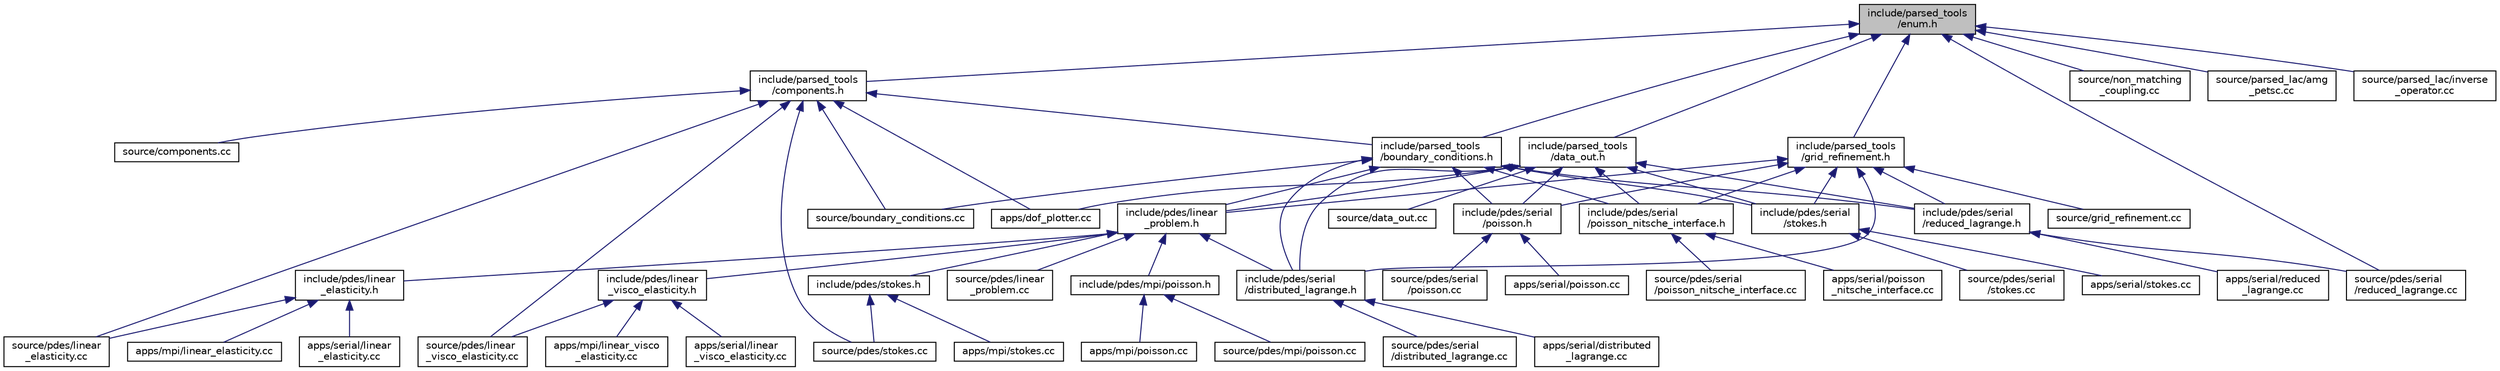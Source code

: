 digraph "include/parsed_tools/enum.h"
{
 // LATEX_PDF_SIZE
  bgcolor="transparent";
  edge [fontname="Helvetica",fontsize="10",labelfontname="Helvetica",labelfontsize="10"];
  node [fontname="Helvetica",fontsize="10",shape=record];
  Node1 [label="include/parsed_tools\l/enum.h",height=0.2,width=0.4,color="black", fillcolor="grey75", style="filled", fontcolor="black",tooltip=" "];
  Node1 -> Node2 [dir="back",color="midnightblue",fontsize="10",style="solid",fontname="Helvetica"];
  Node2 [label="include/parsed_tools\l/boundary_conditions.h",height=0.2,width=0.4,color="black",URL="$boundary__conditions_8h.html",tooltip=" "];
  Node2 -> Node3 [dir="back",color="midnightblue",fontsize="10",style="solid",fontname="Helvetica"];
  Node3 [label="include/pdes/linear\l_problem.h",height=0.2,width=0.4,color="black",URL="$linear__problem_8h.html",tooltip=" "];
  Node3 -> Node4 [dir="back",color="midnightblue",fontsize="10",style="solid",fontname="Helvetica"];
  Node4 [label="include/pdes/linear\l_elasticity.h",height=0.2,width=0.4,color="black",URL="$linear__elasticity_8h.html",tooltip=" "];
  Node4 -> Node5 [dir="back",color="midnightblue",fontsize="10",style="solid",fontname="Helvetica"];
  Node5 [label="source/pdes/linear\l_elasticity.cc",height=0.2,width=0.4,color="black",URL="$source_2pdes_2linear__elasticity_8cc.html",tooltip=" "];
  Node4 -> Node6 [dir="back",color="midnightblue",fontsize="10",style="solid",fontname="Helvetica"];
  Node6 [label="apps/mpi/linear_elasticity.cc",height=0.2,width=0.4,color="black",URL="$apps_2mpi_2linear__elasticity_8cc.html",tooltip=" "];
  Node4 -> Node7 [dir="back",color="midnightblue",fontsize="10",style="solid",fontname="Helvetica"];
  Node7 [label="apps/serial/linear\l_elasticity.cc",height=0.2,width=0.4,color="black",URL="$apps_2serial_2linear__elasticity_8cc.html",tooltip=" "];
  Node3 -> Node8 [dir="back",color="midnightblue",fontsize="10",style="solid",fontname="Helvetica"];
  Node8 [label="include/pdes/linear\l_visco_elasticity.h",height=0.2,width=0.4,color="black",URL="$linear__visco__elasticity_8h.html",tooltip=" "];
  Node8 -> Node9 [dir="back",color="midnightblue",fontsize="10",style="solid",fontname="Helvetica"];
  Node9 [label="source/pdes/linear\l_visco_elasticity.cc",height=0.2,width=0.4,color="black",URL="$source_2pdes_2linear__visco__elasticity_8cc.html",tooltip=" "];
  Node8 -> Node10 [dir="back",color="midnightblue",fontsize="10",style="solid",fontname="Helvetica"];
  Node10 [label="apps/mpi/linear_visco\l_elasticity.cc",height=0.2,width=0.4,color="black",URL="$apps_2mpi_2linear__visco__elasticity_8cc.html",tooltip=" "];
  Node8 -> Node11 [dir="back",color="midnightblue",fontsize="10",style="solid",fontname="Helvetica"];
  Node11 [label="apps/serial/linear\l_visco_elasticity.cc",height=0.2,width=0.4,color="black",URL="$apps_2serial_2linear__visco__elasticity_8cc.html",tooltip=" "];
  Node3 -> Node12 [dir="back",color="midnightblue",fontsize="10",style="solid",fontname="Helvetica"];
  Node12 [label="include/pdes/mpi/poisson.h",height=0.2,width=0.4,color="black",URL="$mpi_2poisson_8h.html",tooltip=" "];
  Node12 -> Node13 [dir="back",color="midnightblue",fontsize="10",style="solid",fontname="Helvetica"];
  Node13 [label="source/pdes/mpi/poisson.cc",height=0.2,width=0.4,color="black",URL="$source_2pdes_2mpi_2poisson_8cc.html",tooltip=" "];
  Node12 -> Node14 [dir="back",color="midnightblue",fontsize="10",style="solid",fontname="Helvetica"];
  Node14 [label="apps/mpi/poisson.cc",height=0.2,width=0.4,color="black",URL="$apps_2mpi_2poisson_8cc.html",tooltip=" "];
  Node3 -> Node15 [dir="back",color="midnightblue",fontsize="10",style="solid",fontname="Helvetica"];
  Node15 [label="include/pdes/serial\l/distributed_lagrange.h",height=0.2,width=0.4,color="black",URL="$distributed__lagrange_8h.html",tooltip=" "];
  Node15 -> Node16 [dir="back",color="midnightblue",fontsize="10",style="solid",fontname="Helvetica"];
  Node16 [label="source/pdes/serial\l/distributed_lagrange.cc",height=0.2,width=0.4,color="black",URL="$source_2pdes_2serial_2distributed__lagrange_8cc.html",tooltip=" "];
  Node15 -> Node17 [dir="back",color="midnightblue",fontsize="10",style="solid",fontname="Helvetica"];
  Node17 [label="apps/serial/distributed\l_lagrange.cc",height=0.2,width=0.4,color="black",URL="$apps_2serial_2distributed__lagrange_8cc.html",tooltip=" "];
  Node3 -> Node18 [dir="back",color="midnightblue",fontsize="10",style="solid",fontname="Helvetica"];
  Node18 [label="include/pdes/stokes.h",height=0.2,width=0.4,color="black",URL="$stokes_8h.html",tooltip=" "];
  Node18 -> Node19 [dir="back",color="midnightblue",fontsize="10",style="solid",fontname="Helvetica"];
  Node19 [label="source/pdes/stokes.cc",height=0.2,width=0.4,color="black",URL="$source_2pdes_2stokes_8cc.html",tooltip=" "];
  Node18 -> Node20 [dir="back",color="midnightblue",fontsize="10",style="solid",fontname="Helvetica"];
  Node20 [label="apps/mpi/stokes.cc",height=0.2,width=0.4,color="black",URL="$apps_2mpi_2stokes_8cc.html",tooltip=" "];
  Node3 -> Node21 [dir="back",color="midnightblue",fontsize="10",style="solid",fontname="Helvetica"];
  Node21 [label="source/pdes/linear\l_problem.cc",height=0.2,width=0.4,color="black",URL="$linear__problem_8cc.html",tooltip=" "];
  Node2 -> Node15 [dir="back",color="midnightblue",fontsize="10",style="solid",fontname="Helvetica"];
  Node2 -> Node22 [dir="back",color="midnightblue",fontsize="10",style="solid",fontname="Helvetica"];
  Node22 [label="include/pdes/serial\l/poisson.h",height=0.2,width=0.4,color="black",URL="$serial_2poisson_8h.html",tooltip=" "];
  Node22 -> Node23 [dir="back",color="midnightblue",fontsize="10",style="solid",fontname="Helvetica"];
  Node23 [label="source/pdes/serial\l/poisson.cc",height=0.2,width=0.4,color="black",URL="$source_2pdes_2serial_2poisson_8cc.html",tooltip=" "];
  Node22 -> Node24 [dir="back",color="midnightblue",fontsize="10",style="solid",fontname="Helvetica"];
  Node24 [label="apps/serial/poisson.cc",height=0.2,width=0.4,color="black",URL="$apps_2serial_2poisson_8cc.html",tooltip=" "];
  Node2 -> Node25 [dir="back",color="midnightblue",fontsize="10",style="solid",fontname="Helvetica"];
  Node25 [label="include/pdes/serial\l/poisson_nitsche_interface.h",height=0.2,width=0.4,color="black",URL="$poisson__nitsche__interface_8h.html",tooltip=" "];
  Node25 -> Node26 [dir="back",color="midnightblue",fontsize="10",style="solid",fontname="Helvetica"];
  Node26 [label="source/pdes/serial\l/poisson_nitsche_interface.cc",height=0.2,width=0.4,color="black",URL="$source_2pdes_2serial_2poisson__nitsche__interface_8cc.html",tooltip=" "];
  Node25 -> Node27 [dir="back",color="midnightblue",fontsize="10",style="solid",fontname="Helvetica"];
  Node27 [label="apps/serial/poisson\l_nitsche_interface.cc",height=0.2,width=0.4,color="black",URL="$apps_2serial_2poisson__nitsche__interface_8cc.html",tooltip=" "];
  Node2 -> Node28 [dir="back",color="midnightblue",fontsize="10",style="solid",fontname="Helvetica"];
  Node28 [label="include/pdes/serial\l/reduced_lagrange.h",height=0.2,width=0.4,color="black",URL="$reduced__lagrange_8h.html",tooltip=" "];
  Node28 -> Node29 [dir="back",color="midnightblue",fontsize="10",style="solid",fontname="Helvetica"];
  Node29 [label="source/pdes/serial\l/reduced_lagrange.cc",height=0.2,width=0.4,color="black",URL="$source_2pdes_2serial_2reduced__lagrange_8cc.html",tooltip=" "];
  Node28 -> Node30 [dir="back",color="midnightblue",fontsize="10",style="solid",fontname="Helvetica"];
  Node30 [label="apps/serial/reduced\l_lagrange.cc",height=0.2,width=0.4,color="black",URL="$apps_2serial_2reduced__lagrange_8cc.html",tooltip=" "];
  Node2 -> Node31 [dir="back",color="midnightblue",fontsize="10",style="solid",fontname="Helvetica"];
  Node31 [label="include/pdes/serial\l/stokes.h",height=0.2,width=0.4,color="black",URL="$serial_2stokes_8h.html",tooltip=" "];
  Node31 -> Node32 [dir="back",color="midnightblue",fontsize="10",style="solid",fontname="Helvetica"];
  Node32 [label="source/pdes/serial\l/stokes.cc",height=0.2,width=0.4,color="black",URL="$source_2pdes_2serial_2stokes_8cc.html",tooltip=" "];
  Node31 -> Node33 [dir="back",color="midnightblue",fontsize="10",style="solid",fontname="Helvetica"];
  Node33 [label="apps/serial/stokes.cc",height=0.2,width=0.4,color="black",URL="$apps_2serial_2stokes_8cc.html",tooltip=" "];
  Node2 -> Node34 [dir="back",color="midnightblue",fontsize="10",style="solid",fontname="Helvetica"];
  Node34 [label="source/boundary_conditions.cc",height=0.2,width=0.4,color="black",URL="$boundary__conditions_8cc.html",tooltip=" "];
  Node1 -> Node35 [dir="back",color="midnightblue",fontsize="10",style="solid",fontname="Helvetica"];
  Node35 [label="include/parsed_tools\l/components.h",height=0.2,width=0.4,color="black",URL="$components_8h.html",tooltip=" "];
  Node35 -> Node2 [dir="back",color="midnightblue",fontsize="10",style="solid",fontname="Helvetica"];
  Node35 -> Node34 [dir="back",color="midnightblue",fontsize="10",style="solid",fontname="Helvetica"];
  Node35 -> Node36 [dir="back",color="midnightblue",fontsize="10",style="solid",fontname="Helvetica"];
  Node36 [label="source/components.cc",height=0.2,width=0.4,color="black",URL="$components_8cc.html",tooltip=" "];
  Node35 -> Node5 [dir="back",color="midnightblue",fontsize="10",style="solid",fontname="Helvetica"];
  Node35 -> Node9 [dir="back",color="midnightblue",fontsize="10",style="solid",fontname="Helvetica"];
  Node35 -> Node19 [dir="back",color="midnightblue",fontsize="10",style="solid",fontname="Helvetica"];
  Node35 -> Node37 [dir="back",color="midnightblue",fontsize="10",style="solid",fontname="Helvetica"];
  Node37 [label="apps/dof_plotter.cc",height=0.2,width=0.4,color="black",URL="$dof__plotter_8cc.html",tooltip="Degrees of freedom plotter."];
  Node1 -> Node38 [dir="back",color="midnightblue",fontsize="10",style="solid",fontname="Helvetica"];
  Node38 [label="include/parsed_tools\l/data_out.h",height=0.2,width=0.4,color="black",URL="$data__out_8h.html",tooltip=" "];
  Node38 -> Node3 [dir="back",color="midnightblue",fontsize="10",style="solid",fontname="Helvetica"];
  Node38 -> Node15 [dir="back",color="midnightblue",fontsize="10",style="solid",fontname="Helvetica"];
  Node38 -> Node22 [dir="back",color="midnightblue",fontsize="10",style="solid",fontname="Helvetica"];
  Node38 -> Node25 [dir="back",color="midnightblue",fontsize="10",style="solid",fontname="Helvetica"];
  Node38 -> Node28 [dir="back",color="midnightblue",fontsize="10",style="solid",fontname="Helvetica"];
  Node38 -> Node31 [dir="back",color="midnightblue",fontsize="10",style="solid",fontname="Helvetica"];
  Node38 -> Node39 [dir="back",color="midnightblue",fontsize="10",style="solid",fontname="Helvetica"];
  Node39 [label="source/data_out.cc",height=0.2,width=0.4,color="black",URL="$data__out_8cc.html",tooltip=" "];
  Node38 -> Node37 [dir="back",color="midnightblue",fontsize="10",style="solid",fontname="Helvetica"];
  Node1 -> Node40 [dir="back",color="midnightblue",fontsize="10",style="solid",fontname="Helvetica"];
  Node40 [label="include/parsed_tools\l/grid_refinement.h",height=0.2,width=0.4,color="black",URL="$grid__refinement_8h.html",tooltip=" "];
  Node40 -> Node3 [dir="back",color="midnightblue",fontsize="10",style="solid",fontname="Helvetica"];
  Node40 -> Node15 [dir="back",color="midnightblue",fontsize="10",style="solid",fontname="Helvetica"];
  Node40 -> Node22 [dir="back",color="midnightblue",fontsize="10",style="solid",fontname="Helvetica"];
  Node40 -> Node25 [dir="back",color="midnightblue",fontsize="10",style="solid",fontname="Helvetica"];
  Node40 -> Node28 [dir="back",color="midnightblue",fontsize="10",style="solid",fontname="Helvetica"];
  Node40 -> Node31 [dir="back",color="midnightblue",fontsize="10",style="solid",fontname="Helvetica"];
  Node40 -> Node41 [dir="back",color="midnightblue",fontsize="10",style="solid",fontname="Helvetica"];
  Node41 [label="source/grid_refinement.cc",height=0.2,width=0.4,color="black",URL="$grid__refinement_8cc.html",tooltip=" "];
  Node1 -> Node42 [dir="back",color="midnightblue",fontsize="10",style="solid",fontname="Helvetica"];
  Node42 [label="source/non_matching\l_coupling.cc",height=0.2,width=0.4,color="black",URL="$non__matching__coupling_8cc.html",tooltip=" "];
  Node1 -> Node43 [dir="back",color="midnightblue",fontsize="10",style="solid",fontname="Helvetica"];
  Node43 [label="source/parsed_lac/amg\l_petsc.cc",height=0.2,width=0.4,color="black",URL="$amg__petsc_8cc.html",tooltip=" "];
  Node1 -> Node44 [dir="back",color="midnightblue",fontsize="10",style="solid",fontname="Helvetica"];
  Node44 [label="source/parsed_lac/inverse\l_operator.cc",height=0.2,width=0.4,color="black",URL="$inverse__operator_8cc.html",tooltip=" "];
  Node1 -> Node29 [dir="back",color="midnightblue",fontsize="10",style="solid",fontname="Helvetica"];
}
